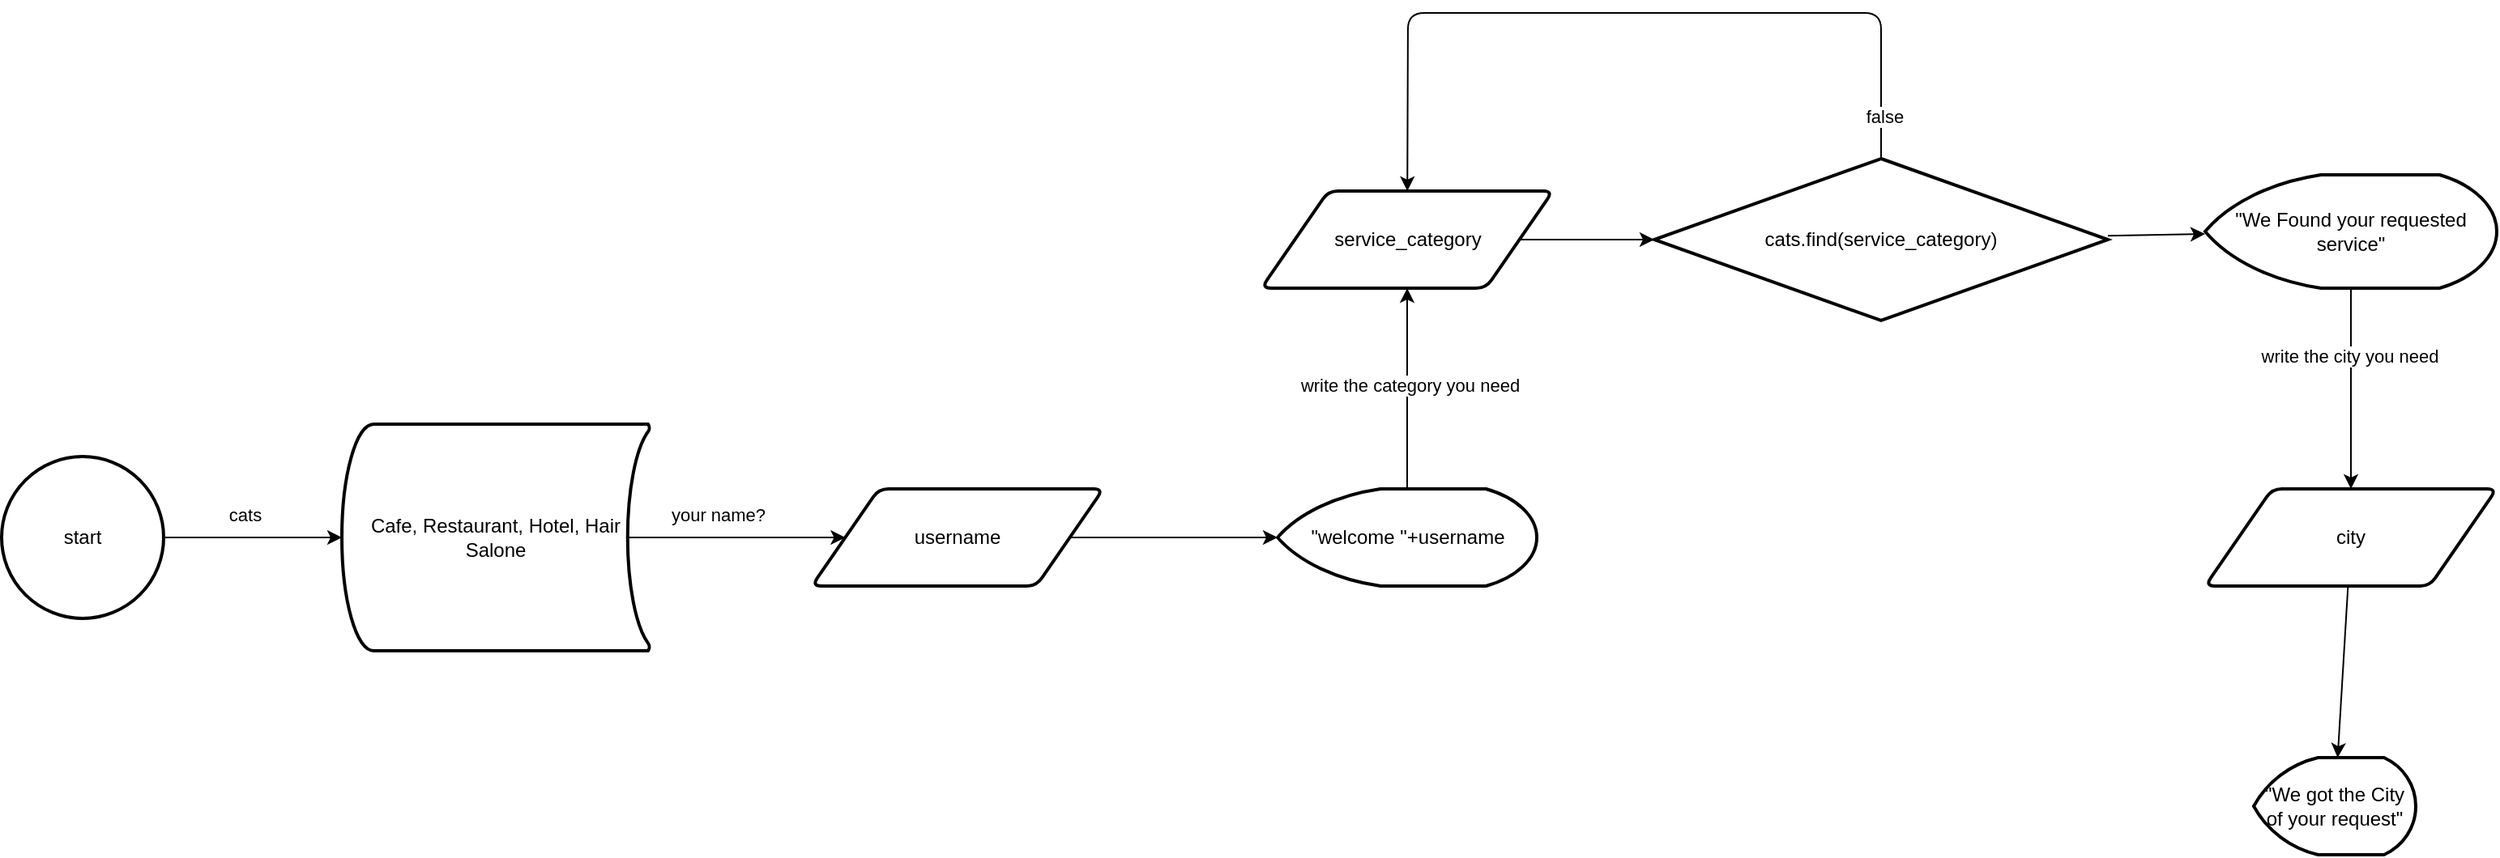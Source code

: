 <mxfile>
    <diagram id="IwPKc2rh2Yczsk_fZYmh" name="Page-1">
        <mxGraphModel dx="1008" dy="465" grid="1" gridSize="10" guides="1" tooltips="1" connect="1" arrows="1" fold="1" page="0" pageScale="1" pageWidth="1169" pageHeight="827" math="0" shadow="0">
            <root>
                <mxCell id="0"/>
                <mxCell id="1" parent="0"/>
                <mxCell id="29" style="edgeStyle=none;html=1;" parent="1" source="8" target="28" edge="1">
                    <mxGeometry relative="1" as="geometry"/>
                </mxCell>
                <mxCell id="8" value="service_category" style="shape=parallelogram;html=1;strokeWidth=2;perimeter=parallelogramPerimeter;whiteSpace=wrap;rounded=1;arcSize=12;size=0.23;" parent="1" vertex="1">
                    <mxGeometry x="617.5" y="150" width="180" height="60" as="geometry"/>
                </mxCell>
                <mxCell id="10" style="edgeStyle=none;html=1;" parent="1" source="22" target="8" edge="1">
                    <mxGeometry relative="1" as="geometry">
                        <mxPoint x="707.5" y="314" as="sourcePoint"/>
                    </mxGeometry>
                </mxCell>
                <mxCell id="11" value="write the category you need" style="edgeLabel;html=1;align=center;verticalAlign=middle;resizable=0;points=[];" parent="10" vertex="1" connectable="0">
                    <mxGeometry x="-0.148" y="-1" relative="1" as="geometry">
                        <mxPoint y="-11" as="offset"/>
                    </mxGeometry>
                </mxCell>
                <mxCell id="35" style="edgeStyle=none;html=1;" edge="1" parent="1" source="12" target="34">
                    <mxGeometry relative="1" as="geometry"/>
                </mxCell>
                <mxCell id="12" value="city" style="shape=parallelogram;html=1;strokeWidth=2;perimeter=parallelogramPerimeter;whiteSpace=wrap;rounded=1;arcSize=12;size=0.23;" parent="1" vertex="1">
                    <mxGeometry x="1200" y="334" width="180" height="60" as="geometry"/>
                </mxCell>
                <mxCell id="13" style="edgeStyle=none;html=1;" parent="1" source="32" target="12" edge="1">
                    <mxGeometry relative="1" as="geometry">
                        <mxPoint x="1370" y="290" as="sourcePoint"/>
                    </mxGeometry>
                </mxCell>
                <mxCell id="14" value="write the city you need" style="edgeLabel;html=1;align=center;verticalAlign=middle;resizable=0;points=[];" parent="13" vertex="1" connectable="0">
                    <mxGeometry x="-0.148" y="-1" relative="1" as="geometry">
                        <mxPoint y="-11" as="offset"/>
                    </mxGeometry>
                </mxCell>
                <mxCell id="17" style="edgeStyle=none;html=1;exitX=0.93;exitY=0.5;exitDx=0;exitDy=0;exitPerimeter=0;" parent="1" source="23" target="16" edge="1">
                    <mxGeometry relative="1" as="geometry"/>
                </mxCell>
                <mxCell id="18" value="your name?" style="edgeLabel;html=1;align=center;verticalAlign=middle;resizable=0;points=[];" parent="17" vertex="1" connectable="0">
                    <mxGeometry x="-0.172" y="3" relative="1" as="geometry">
                        <mxPoint y="-11" as="offset"/>
                    </mxGeometry>
                </mxCell>
                <mxCell id="24" style="edgeStyle=none;html=1;" parent="1" source="15" target="23" edge="1">
                    <mxGeometry relative="1" as="geometry"/>
                </mxCell>
                <mxCell id="25" value="cats" style="edgeLabel;html=1;align=center;verticalAlign=middle;resizable=0;points=[];" parent="24" vertex="1" connectable="0">
                    <mxGeometry x="-0.251" y="1" relative="1" as="geometry">
                        <mxPoint x="9" y="-13" as="offset"/>
                    </mxGeometry>
                </mxCell>
                <mxCell id="15" value="start" style="strokeWidth=2;html=1;shape=mxgraph.flowchart.start_2;whiteSpace=wrap;" parent="1" vertex="1">
                    <mxGeometry x="-160" y="314" width="100" height="100" as="geometry"/>
                </mxCell>
                <mxCell id="20" style="edgeStyle=none;html=1;" parent="1" source="16" target="22" edge="1">
                    <mxGeometry relative="1" as="geometry">
                        <mxPoint x="601.25" y="364" as="targetPoint"/>
                    </mxGeometry>
                </mxCell>
                <mxCell id="16" value="username" style="shape=parallelogram;html=1;strokeWidth=2;perimeter=parallelogramPerimeter;whiteSpace=wrap;rounded=1;arcSize=12;size=0.23;" parent="1" vertex="1">
                    <mxGeometry x="340" y="334" width="180" height="60" as="geometry"/>
                </mxCell>
                <mxCell id="22" value="&quot;welcome &quot;+username" style="strokeWidth=2;html=1;shape=mxgraph.flowchart.display;whiteSpace=wrap;" parent="1" vertex="1">
                    <mxGeometry x="627.5" y="334" width="160" height="60" as="geometry"/>
                </mxCell>
                <mxCell id="23" value="Cafe, Restaurant, Hotel, Hair Salone" style="strokeWidth=2;html=1;shape=mxgraph.flowchart.stored_data;whiteSpace=wrap;" parent="1" vertex="1">
                    <mxGeometry x="50" y="294" width="190" height="140" as="geometry"/>
                </mxCell>
                <mxCell id="30" style="edgeStyle=none;html=1;exitX=0.5;exitY=0;exitDx=0;exitDy=0;exitPerimeter=0;" parent="1" source="28" target="8" edge="1">
                    <mxGeometry relative="1" as="geometry">
                        <Array as="points">
                            <mxPoint x="1000" y="40"/>
                            <mxPoint x="708" y="40"/>
                        </Array>
                    </mxGeometry>
                </mxCell>
                <mxCell id="31" value="false" style="edgeLabel;html=1;align=center;verticalAlign=middle;resizable=0;points=[];" parent="30" vertex="1" connectable="0">
                    <mxGeometry x="-0.892" y="-2" relative="1" as="geometry">
                        <mxPoint as="offset"/>
                    </mxGeometry>
                </mxCell>
                <mxCell id="33" style="edgeStyle=none;html=1;" edge="1" parent="1" source="28" target="32">
                    <mxGeometry relative="1" as="geometry"/>
                </mxCell>
                <mxCell id="28" value="cats.find(service_category)" style="strokeWidth=2;html=1;shape=mxgraph.flowchart.decision;whiteSpace=wrap;" parent="1" vertex="1">
                    <mxGeometry x="860" y="130" width="280" height="100" as="geometry"/>
                </mxCell>
                <mxCell id="32" value="&quot;We Found your requested service&quot;" style="strokeWidth=2;html=1;shape=mxgraph.flowchart.display;whiteSpace=wrap;" vertex="1" parent="1">
                    <mxGeometry x="1200" y="140" width="180" height="70" as="geometry"/>
                </mxCell>
                <mxCell id="34" value="&quot;We got the City of your request&quot;" style="strokeWidth=2;html=1;shape=mxgraph.flowchart.display;whiteSpace=wrap;" vertex="1" parent="1">
                    <mxGeometry x="1230" y="500" width="100" height="60" as="geometry"/>
                </mxCell>
            </root>
        </mxGraphModel>
    </diagram>
</mxfile>